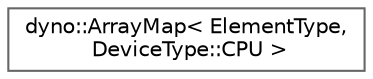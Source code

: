 digraph "Graphical Class Hierarchy"
{
 // LATEX_PDF_SIZE
  bgcolor="transparent";
  edge [fontname=Helvetica,fontsize=10,labelfontname=Helvetica,labelfontsize=10];
  node [fontname=Helvetica,fontsize=10,shape=box,height=0.2,width=0.4];
  rankdir="LR";
  Node0 [id="Node000000",label="dyno::ArrayMap\< ElementType,\l DeviceType::CPU \>",height=0.2,width=0.4,color="grey40", fillcolor="white", style="filled",URL="$classdyno_1_1_array_map_3_01_element_type_00_01_device_type_1_1_c_p_u_01_4.html",tooltip=" "];
}
